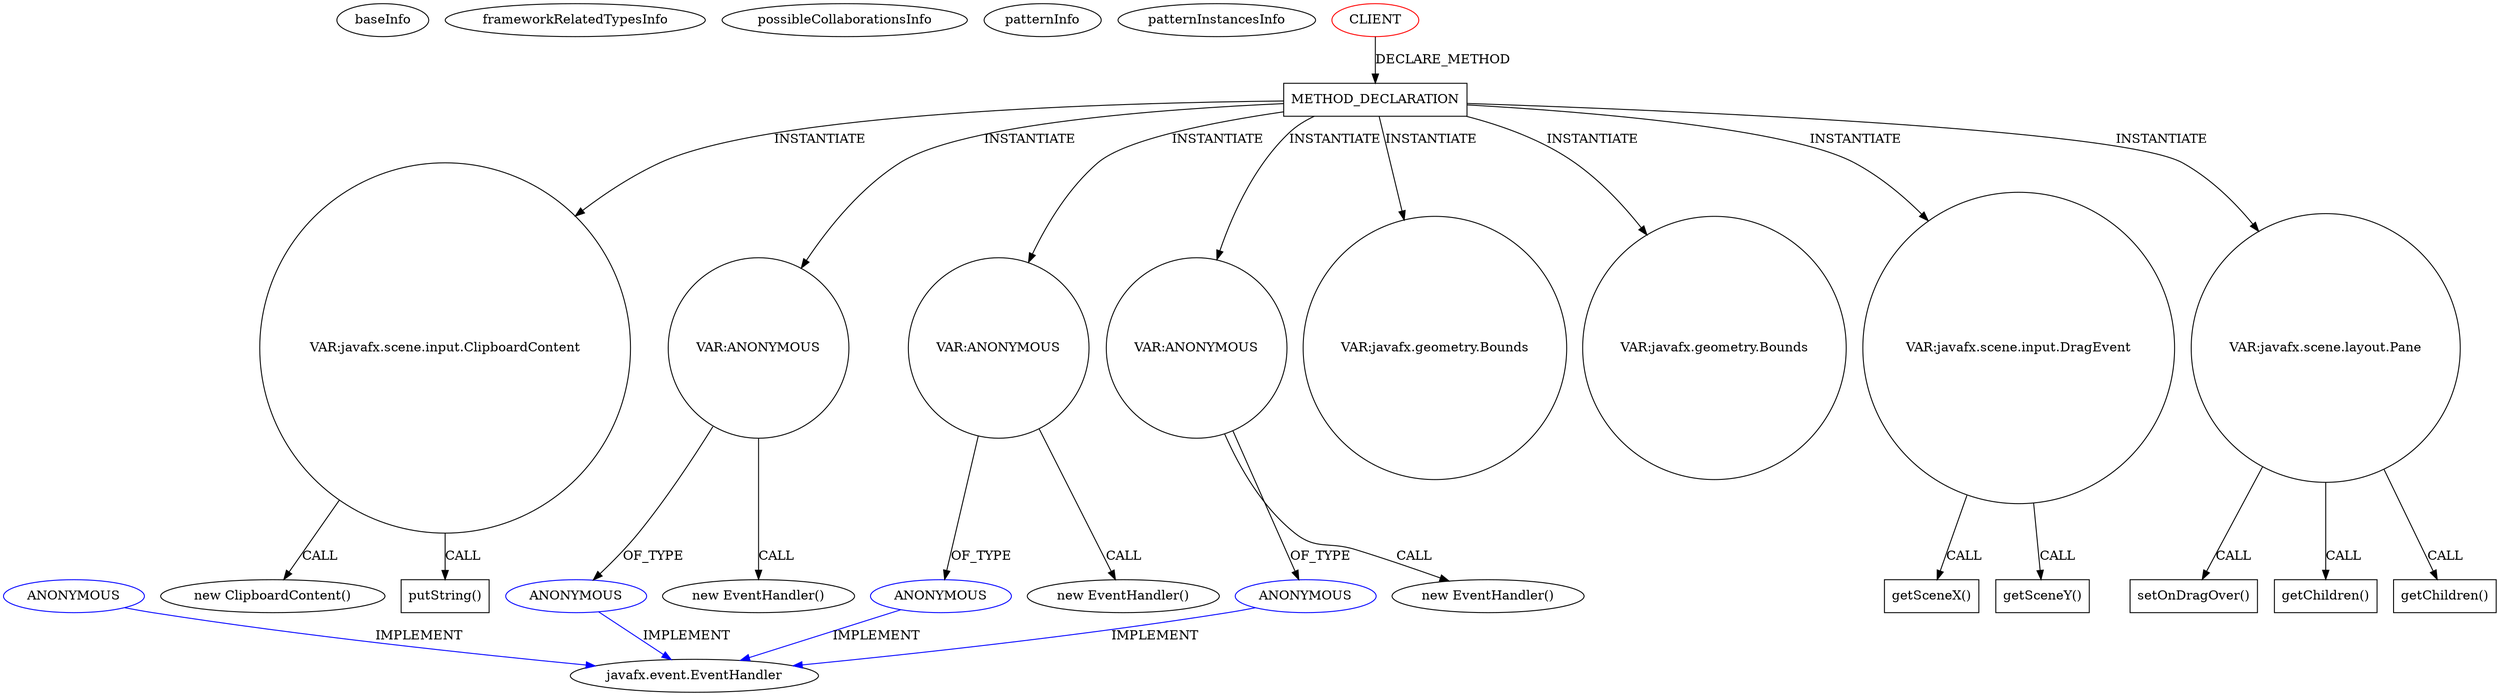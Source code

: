 digraph {
baseInfo[graphId=2878,category="pattern",isAnonymous=false,possibleRelation=false]
frameworkRelatedTypesInfo[]
possibleCollaborationsInfo[]
patternInfo[frequency=2.0,patternRootClient=0]
patternInstancesInfo[0="prashker-KingsSGF~/prashker-KingsSGF/KingsSGF-master/src/uiSam/HexTileView.java~HexTileView~3900",1="prashker-KingsSGF~/prashker-KingsSGF/KingsSGF-master/src/uiSam/ThingView.java~ThingView~3940"]
214[label="new ClipboardContent()",vertexType="CONSTRUCTOR_CALL",isFrameworkType=false]
215[label="VAR:javafx.scene.input.ClipboardContent",vertexType="VARIABLE_EXPRESION",isFrameworkType=false,shape=circle]
175[label="METHOD_DECLARATION",vertexType="CLIENT_METHOD_DECLARATION",isFrameworkType=false,shape=box]
0[label="CLIENT",vertexType="ROOT_CLIENT_CLASS_DECLARATION",isFrameworkType=false,color=red]
187[label="VAR:ANONYMOUS",vertexType="VARIABLE_EXPRESION",isFrameworkType=false,shape=circle]
188[label="ANONYMOUS",vertexType="REFERENCE_ANONYMOUS_DECLARATION",isFrameworkType=false,color=blue]
186[label="new EventHandler()",vertexType="CONSTRUCTOR_CALL",isFrameworkType=false]
225[label="VAR:ANONYMOUS",vertexType="VARIABLE_EXPRESION",isFrameworkType=false,shape=circle]
226[label="ANONYMOUS",vertexType="REFERENCE_ANONYMOUS_DECLARATION",isFrameworkType=false,color=blue]
224[label="new EventHandler()",vertexType="CONSTRUCTOR_CALL",isFrameworkType=false]
258[label="VAR:ANONYMOUS",vertexType="VARIABLE_EXPRESION",isFrameworkType=false,shape=circle]
259[label="ANONYMOUS",vertexType="REFERENCE_ANONYMOUS_DECLARATION",isFrameworkType=false,color=blue]
257[label="new EventHandler()",vertexType="CONSTRUCTOR_CALL",isFrameworkType=false]
250[label="VAR:javafx.geometry.Bounds",vertexType="VARIABLE_EXPRESION",isFrameworkType=false,shape=circle]
243[label="VAR:javafx.geometry.Bounds",vertexType="VARIABLE_EXPRESION",isFrameworkType=false,shape=circle]
233[label="VAR:javafx.scene.input.DragEvent",vertexType="VARIABLE_EXPRESION",isFrameworkType=false,shape=circle]
234[label="getSceneX()",vertexType="INSIDE_CALL",isFrameworkType=false,shape=box]
237[label="getSceneY()",vertexType="INSIDE_CALL",isFrameworkType=false,shape=box]
199[label="VAR:javafx.scene.layout.Pane",vertexType="VARIABLE_EXPRESION",isFrameworkType=false,shape=circle]
223[label="setOnDragOver()",vertexType="INSIDE_CALL",isFrameworkType=false,shape=box]
203[label="getChildren()",vertexType="INSIDE_CALL",isFrameworkType=false,shape=box]
200[label="getChildren()",vertexType="INSIDE_CALL",isFrameworkType=false,shape=box]
218[label="putString()",vertexType="INSIDE_CALL",isFrameworkType=false,shape=box]
85[label="javafx.event.EventHandler",vertexType="FRAMEWORK_INTERFACE_TYPE",isFrameworkType=false]
110[label="ANONYMOUS",vertexType="REFERENCE_ANONYMOUS_DECLARATION",isFrameworkType=false,color=blue]
0->175[label="DECLARE_METHOD"]
187->186[label="CALL"]
175->215[label="INSTANTIATE"]
175->258[label="INSTANTIATE"]
258->257[label="CALL"]
175->199[label="INSTANTIATE"]
233->234[label="CALL"]
175->250[label="INSTANTIATE"]
225->224[label="CALL"]
259->85[label="IMPLEMENT",color=blue]
175->233[label="INSTANTIATE"]
199->223[label="CALL"]
187->188[label="OF_TYPE"]
233->237[label="CALL"]
199->203[label="CALL"]
199->200[label="CALL"]
225->226[label="OF_TYPE"]
258->259[label="OF_TYPE"]
175->187[label="INSTANTIATE"]
226->85[label="IMPLEMENT",color=blue]
110->85[label="IMPLEMENT",color=blue]
215->218[label="CALL"]
175->243[label="INSTANTIATE"]
175->225[label="INSTANTIATE"]
188->85[label="IMPLEMENT",color=blue]
215->214[label="CALL"]
}
